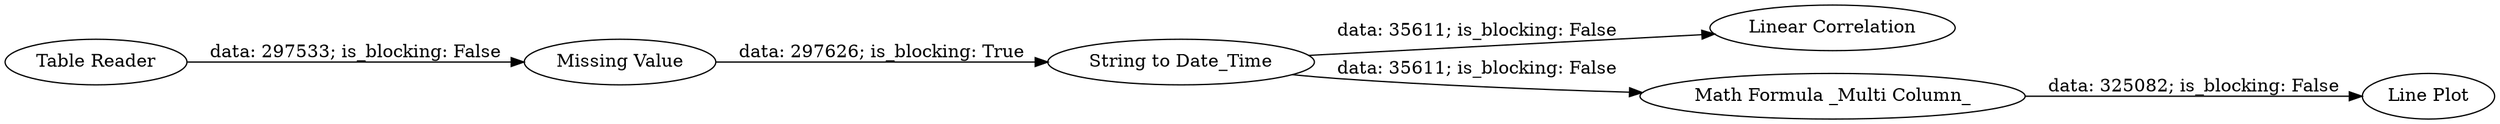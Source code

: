 digraph {
	"-1924577376898485749_4" [label="String to Date_Time"]
	"-1924577376898485749_3" [label="Linear Correlation"]
	"-1924577376898485749_2" [label="Missing Value"]
	"-1924577376898485749_6" [label="Math Formula _Multi Column_"]
	"-1924577376898485749_5" [label="Line Plot"]
	"-1924577376898485749_1" [label="Table Reader"]
	"-1924577376898485749_1" -> "-1924577376898485749_2" [label="data: 297533; is_blocking: False"]
	"-1924577376898485749_4" -> "-1924577376898485749_3" [label="data: 35611; is_blocking: False"]
	"-1924577376898485749_6" -> "-1924577376898485749_5" [label="data: 325082; is_blocking: False"]
	"-1924577376898485749_4" -> "-1924577376898485749_6" [label="data: 35611; is_blocking: False"]
	"-1924577376898485749_2" -> "-1924577376898485749_4" [label="data: 297626; is_blocking: True"]
	rankdir=LR
}
